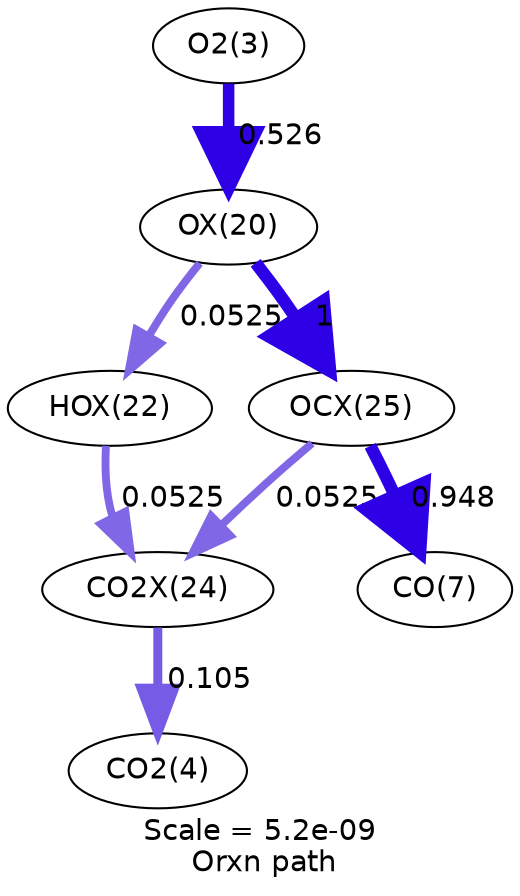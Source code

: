 digraph reaction_paths {
center=1;
s4 -> s22[fontname="Helvetica", style="setlinewidth(5.52)", arrowsize=2.76, color="0.7, 1.03, 0.9"
, label=" 0.526"];
s22 -> s24[fontname="Helvetica", style="setlinewidth(3.78)", arrowsize=1.89, color="0.7, 0.552, 0.9"
, label=" 0.0525"];
s22 -> s27[fontname="Helvetica", style="setlinewidth(6)", arrowsize=3, color="0.7, 1.5, 0.9"
, label=" 1"];
s24 -> s26[fontname="Helvetica", style="setlinewidth(3.78)", arrowsize=1.89, color="0.7, 0.552, 0.9"
, label=" 0.0525"];
s26 -> s5[fontname="Helvetica", style="setlinewidth(4.3)", arrowsize=2.15, color="0.7, 0.605, 0.9"
, label=" 0.105"];
s27 -> s26[fontname="Helvetica", style="setlinewidth(3.78)", arrowsize=1.89, color="0.7, 0.552, 0.9"
, label=" 0.0525"];
s27 -> s8[fontname="Helvetica", style="setlinewidth(5.96)", arrowsize=2.98, color="0.7, 1.45, 0.9"
, label=" 0.948"];
s4 [ fontname="Helvetica", label="O2(3)"];
s5 [ fontname="Helvetica", label="CO2(4)"];
s8 [ fontname="Helvetica", label="CO(7)"];
s22 [ fontname="Helvetica", label="OX(20)"];
s24 [ fontname="Helvetica", label="HOX(22)"];
s26 [ fontname="Helvetica", label="CO2X(24)"];
s27 [ fontname="Helvetica", label="OCX(25)"];
 label = "Scale = 5.2e-09\l Orxn path";
 fontname = "Helvetica";
}
